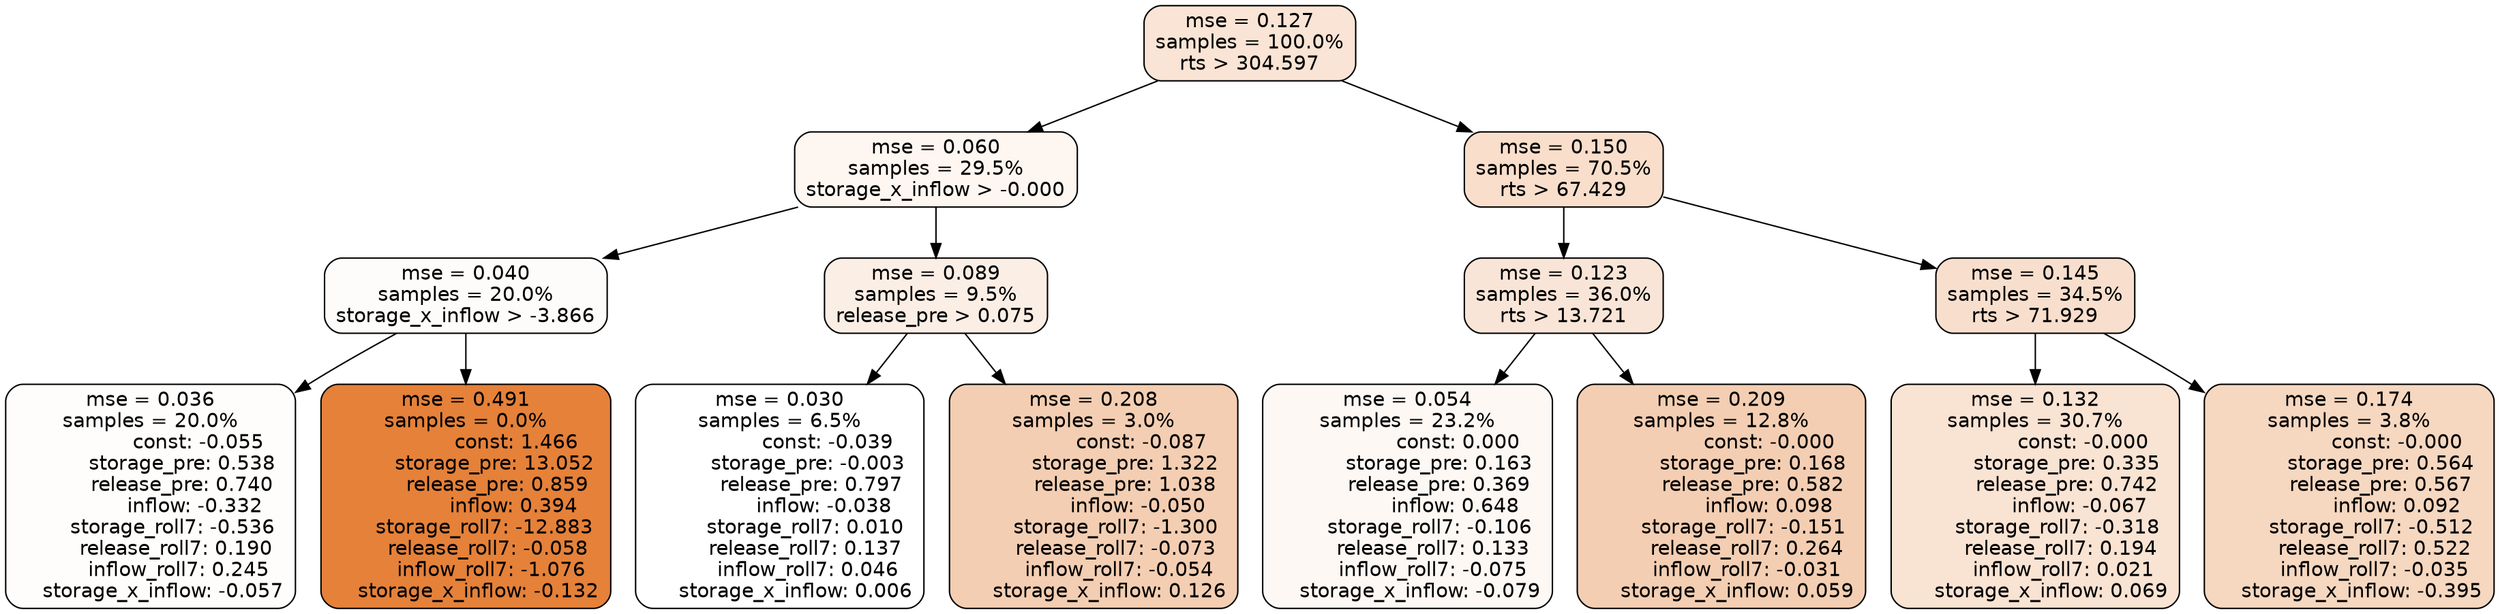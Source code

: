 digraph tree {
node [shape=rectangle, style="filled, rounded", color="black", fontname=helvetica] ;
edge [fontname=helvetica] ;
	"0" [label="mse = 0.127
samples = 100.0%
rts > 304.597", fillcolor="#f9e4d5"]
	"8" [label="mse = 0.060
samples = 29.5%
storage_x_inflow > -0.000", fillcolor="#fdf6f1"]
	"1" [label="mse = 0.150
samples = 70.5%
rts > 67.429", fillcolor="#f8decb"]
	"9" [label="mse = 0.040
samples = 20.0%
storage_x_inflow > -3.866", fillcolor="#fefcfa"]
	"12" [label="mse = 0.089
samples = 9.5%
release_pre > 0.075", fillcolor="#fbeee5"]
	"2" [label="mse = 0.123
samples = 36.0%
rts > 13.721", fillcolor="#f9e5d7"]
	"5" [label="mse = 0.145
samples = 34.5%
rts > 71.929", fillcolor="#f8dfcd"]
	"11" [label="mse = 0.036
samples = 20.0%
               const: -0.055
          storage_pre: 0.538
          release_pre: 0.740
              inflow: -0.332
       storage_roll7: -0.536
        release_roll7: 0.190
         inflow_roll7: 0.245
    storage_x_inflow: -0.057", fillcolor="#fefdfc"]
	"10" [label="mse = 0.491
samples = 0.0%
                const: 1.466
         storage_pre: 13.052
          release_pre: 0.859
               inflow: 0.394
      storage_roll7: -12.883
       release_roll7: -0.058
        inflow_roll7: -1.076
    storage_x_inflow: -0.132", fillcolor="#e58139"]
	"13" [label="mse = 0.030
samples = 6.5%
               const: -0.039
         storage_pre: -0.003
          release_pre: 0.797
              inflow: -0.038
        storage_roll7: 0.010
        release_roll7: 0.137
         inflow_roll7: 0.046
     storage_x_inflow: 0.006", fillcolor="#ffffff"]
	"14" [label="mse = 0.208
samples = 3.0%
               const: -0.087
          storage_pre: 1.322
          release_pre: 1.038
              inflow: -0.050
       storage_roll7: -1.300
       release_roll7: -0.073
        inflow_roll7: -0.054
     storage_x_inflow: 0.126", fillcolor="#f4ceb2"]
	"3" [label="mse = 0.054
samples = 23.2%
                const: 0.000
          storage_pre: 0.163
          release_pre: 0.369
               inflow: 0.648
       storage_roll7: -0.106
        release_roll7: 0.133
        inflow_roll7: -0.075
    storage_x_inflow: -0.079", fillcolor="#fdf8f4"]
	"4" [label="mse = 0.209
samples = 12.8%
               const: -0.000
          storage_pre: 0.168
          release_pre: 0.582
               inflow: 0.098
       storage_roll7: -0.151
        release_roll7: 0.264
        inflow_roll7: -0.031
     storage_x_inflow: 0.059", fillcolor="#f4ceb2"]
	"7" [label="mse = 0.132
samples = 30.7%
               const: -0.000
          storage_pre: 0.335
          release_pre: 0.742
              inflow: -0.067
       storage_roll7: -0.318
        release_roll7: 0.194
         inflow_roll7: 0.021
     storage_x_inflow: 0.069", fillcolor="#f9e3d3"]
	"6" [label="mse = 0.174
samples = 3.8%
               const: -0.000
          storage_pre: 0.564
          release_pre: 0.567
               inflow: 0.092
       storage_roll7: -0.512
        release_roll7: 0.522
        inflow_roll7: -0.035
    storage_x_inflow: -0.395", fillcolor="#f6d7c0"]

	"0" -> "1"
	"0" -> "8"
	"8" -> "9"
	"8" -> "12"
	"1" -> "2"
	"1" -> "5"
	"9" -> "10"
	"9" -> "11"
	"12" -> "13"
	"12" -> "14"
	"2" -> "3"
	"2" -> "4"
	"5" -> "6"
	"5" -> "7"
}